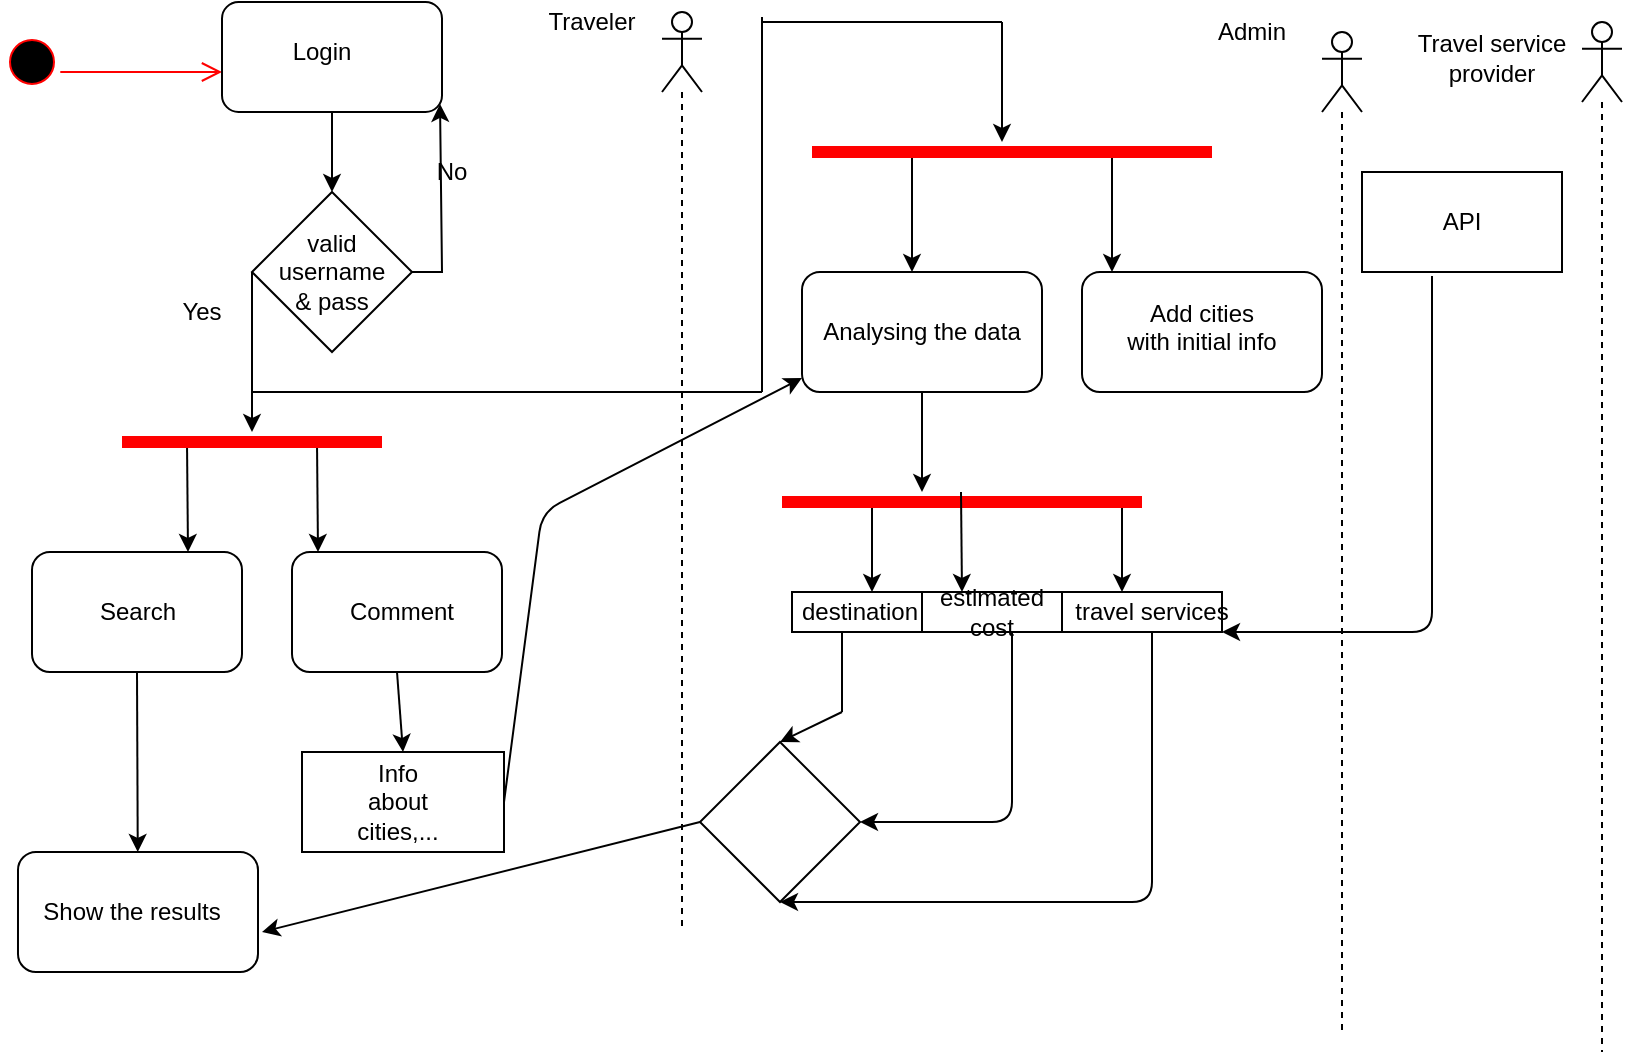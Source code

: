 <mxfile version="10.5.9" type="github"><diagram id="aAKf6Y4RXWgnfokOLUKR" name="Page-1"><mxGraphModel dx="840" dy="481" grid="1" gridSize="10" guides="1" tooltips="1" connect="1" arrows="1" fold="1" page="1" pageScale="1" pageWidth="850" pageHeight="1100" math="0" shadow="0"><root><mxCell id="0"/><mxCell id="1" parent="0"/><mxCell id="Zmdb9QCONFujfJcinuHS-10" value="" style="ellipse;html=1;shape=startState;fillColor=#000000;strokeColor=#ff0000;" vertex="1" parent="1"><mxGeometry x="20" y="20" width="30" height="30" as="geometry"/></mxCell><mxCell id="Zmdb9QCONFujfJcinuHS-11" value="" style="edgeStyle=orthogonalEdgeStyle;html=1;verticalAlign=bottom;endArrow=open;endSize=8;strokeColor=#ff0000;" edge="1" source="Zmdb9QCONFujfJcinuHS-10" parent="1" target="Zmdb9QCONFujfJcinuHS-12"><mxGeometry relative="1" as="geometry"><mxPoint x="190" y="35" as="targetPoint"/><Array as="points"><mxPoint x="110" y="40"/><mxPoint x="110" y="40"/></Array></mxGeometry></mxCell><mxCell id="Zmdb9QCONFujfJcinuHS-16" style="edgeStyle=none;rounded=0;orthogonalLoop=1;jettySize=auto;html=1;exitX=0.5;exitY=1;exitDx=0;exitDy=0;" edge="1" parent="1" source="Zmdb9QCONFujfJcinuHS-12" target="Zmdb9QCONFujfJcinuHS-14"><mxGeometry relative="1" as="geometry"/></mxCell><mxCell id="Zmdb9QCONFujfJcinuHS-12" value="" style="rounded=1;whiteSpace=wrap;html=1;" vertex="1" parent="1"><mxGeometry x="130" y="5" width="110" height="55" as="geometry"/></mxCell><mxCell id="Zmdb9QCONFujfJcinuHS-13" value="Login" style="text;html=1;strokeColor=none;fillColor=none;align=center;verticalAlign=middle;whiteSpace=wrap;rounded=0;" vertex="1" parent="1"><mxGeometry x="160" y="20" width="40" height="20" as="geometry"/></mxCell><mxCell id="Zmdb9QCONFujfJcinuHS-21" style="edgeStyle=none;rounded=0;orthogonalLoop=1;jettySize=auto;html=1;exitX=1;exitY=0.5;exitDx=0;exitDy=0;entryX=0.991;entryY=0.927;entryDx=0;entryDy=0;entryPerimeter=0;" edge="1" parent="1" source="Zmdb9QCONFujfJcinuHS-14" target="Zmdb9QCONFujfJcinuHS-12"><mxGeometry relative="1" as="geometry"><mxPoint x="240" y="70" as="targetPoint"/><Array as="points"><mxPoint x="240" y="140"/></Array></mxGeometry></mxCell><mxCell id="Zmdb9QCONFujfJcinuHS-22" style="edgeStyle=none;rounded=0;orthogonalLoop=1;jettySize=auto;html=1;exitX=0;exitY=0.5;exitDx=0;exitDy=0;" edge="1" parent="1" source="Zmdb9QCONFujfJcinuHS-14"><mxGeometry relative="1" as="geometry"><mxPoint x="145" y="220" as="targetPoint"/><Array as="points"/></mxGeometry></mxCell><mxCell id="Zmdb9QCONFujfJcinuHS-14" value="" style="rhombus;whiteSpace=wrap;html=1;" vertex="1" parent="1"><mxGeometry x="145" y="100" width="80" height="80" as="geometry"/></mxCell><mxCell id="Zmdb9QCONFujfJcinuHS-17" value="&lt;div&gt;valid username&lt;/div&gt;&lt;div&gt;&amp;amp; pass&lt;br&gt;&lt;/div&gt;" style="text;html=1;strokeColor=none;fillColor=none;align=center;verticalAlign=middle;whiteSpace=wrap;rounded=0;" vertex="1" parent="1"><mxGeometry x="165" y="130" width="40" height="20" as="geometry"/></mxCell><mxCell id="Zmdb9QCONFujfJcinuHS-23" value="Yes" style="text;html=1;strokeColor=none;fillColor=none;align=center;verticalAlign=middle;whiteSpace=wrap;rounded=0;" vertex="1" parent="1"><mxGeometry x="100" y="150" width="40" height="20" as="geometry"/></mxCell><mxCell id="Zmdb9QCONFujfJcinuHS-24" value="No" style="text;html=1;strokeColor=none;fillColor=none;align=center;verticalAlign=middle;whiteSpace=wrap;rounded=0;" vertex="1" parent="1"><mxGeometry x="225" y="80" width="40" height="20" as="geometry"/></mxCell><mxCell id="Zmdb9QCONFujfJcinuHS-36" style="edgeStyle=none;rounded=0;orthogonalLoop=1;jettySize=auto;html=1;exitX=0.25;exitY=0.5;exitDx=0;exitDy=0;exitPerimeter=0;" edge="1" parent="1" source="Zmdb9QCONFujfJcinuHS-25"><mxGeometry relative="1" as="geometry"><mxPoint x="113" y="280" as="targetPoint"/></mxGeometry></mxCell><mxCell id="Zmdb9QCONFujfJcinuHS-37" style="edgeStyle=none;rounded=0;orthogonalLoop=1;jettySize=auto;html=1;exitX=0.75;exitY=0.5;exitDx=0;exitDy=0;exitPerimeter=0;" edge="1" parent="1" source="Zmdb9QCONFujfJcinuHS-25"><mxGeometry relative="1" as="geometry"><mxPoint x="178" y="280" as="targetPoint"/></mxGeometry></mxCell><mxCell id="Zmdb9QCONFujfJcinuHS-25" value="" style="shape=line;html=1;strokeWidth=6;strokeColor=#ff0000;" vertex="1" parent="1"><mxGeometry x="80" y="220" width="130" height="10" as="geometry"/></mxCell><mxCell id="Zmdb9QCONFujfJcinuHS-38" value="" style="rounded=1;whiteSpace=wrap;html=1;" vertex="1" parent="1"><mxGeometry x="35" y="280" width="105" height="60" as="geometry"/></mxCell><mxCell id="Zmdb9QCONFujfJcinuHS-48" style="edgeStyle=none;rounded=0;orthogonalLoop=1;jettySize=auto;html=1;exitX=0.5;exitY=1;exitDx=0;exitDy=0;entryX=0.5;entryY=0;entryDx=0;entryDy=0;" edge="1" parent="1" source="Zmdb9QCONFujfJcinuHS-39" target="Zmdb9QCONFujfJcinuHS-42"><mxGeometry relative="1" as="geometry"/></mxCell><mxCell id="Zmdb9QCONFujfJcinuHS-39" value="" style="rounded=1;whiteSpace=wrap;html=1;" vertex="1" parent="1"><mxGeometry x="165" y="280" width="105" height="60" as="geometry"/></mxCell><mxCell id="Zmdb9QCONFujfJcinuHS-40" value="Search" style="text;html=1;strokeColor=none;fillColor=none;align=center;verticalAlign=middle;whiteSpace=wrap;rounded=0;" vertex="1" parent="1"><mxGeometry x="67.5" y="300" width="40" height="20" as="geometry"/></mxCell><mxCell id="Zmdb9QCONFujfJcinuHS-41" value="Comment" style="text;html=1;strokeColor=none;fillColor=none;align=center;verticalAlign=middle;whiteSpace=wrap;rounded=0;" vertex="1" parent="1"><mxGeometry x="200" y="300" width="40" height="20" as="geometry"/></mxCell><mxCell id="Zmdb9QCONFujfJcinuHS-42" value="" style="rounded=0;whiteSpace=wrap;html=1;" vertex="1" parent="1"><mxGeometry x="170" y="380" width="101" height="50" as="geometry"/></mxCell><mxCell id="Zmdb9QCONFujfJcinuHS-43" value="Info about cities,..." style="text;html=1;strokeColor=none;fillColor=none;align=center;verticalAlign=middle;whiteSpace=wrap;rounded=0;" vertex="1" parent="1"><mxGeometry x="197.5" y="395" width="40" height="20" as="geometry"/></mxCell><mxCell id="Zmdb9QCONFujfJcinuHS-49" value="" style="shape=umlLifeline;participant=umlActor;perimeter=lifelinePerimeter;whiteSpace=wrap;html=1;container=1;collapsible=0;recursiveResize=0;verticalAlign=top;spacingTop=36;labelBackgroundColor=#ffffff;outlineConnect=0;" vertex="1" parent="1"><mxGeometry x="350" y="10" width="20" height="460" as="geometry"/></mxCell><mxCell id="Zmdb9QCONFujfJcinuHS-50" value="Traveler" style="text;html=1;strokeColor=none;fillColor=none;align=center;verticalAlign=middle;whiteSpace=wrap;rounded=0;" vertex="1" parent="1"><mxGeometry x="290" y="5" width="50" height="20" as="geometry"/></mxCell><mxCell id="Zmdb9QCONFujfJcinuHS-60" style="edgeStyle=none;rounded=0;orthogonalLoop=1;jettySize=auto;html=1;exitX=0.25;exitY=0.5;exitDx=0;exitDy=0;exitPerimeter=0;" edge="1" parent="1" source="Zmdb9QCONFujfJcinuHS-51"><mxGeometry relative="1" as="geometry"><mxPoint x="475" y="140" as="targetPoint"/></mxGeometry></mxCell><mxCell id="Zmdb9QCONFujfJcinuHS-61" style="edgeStyle=none;rounded=0;orthogonalLoop=1;jettySize=auto;html=1;exitX=0.75;exitY=0.5;exitDx=0;exitDy=0;exitPerimeter=0;" edge="1" parent="1" source="Zmdb9QCONFujfJcinuHS-51"><mxGeometry relative="1" as="geometry"><mxPoint x="575" y="140" as="targetPoint"/></mxGeometry></mxCell><mxCell id="Zmdb9QCONFujfJcinuHS-51" value="" style="shape=line;html=1;strokeWidth=6;strokeColor=#ff0000;" vertex="1" parent="1"><mxGeometry x="425" y="75" width="200" height="10" as="geometry"/></mxCell><mxCell id="Zmdb9QCONFujfJcinuHS-53" value="" style="endArrow=none;html=1;" edge="1" parent="1"><mxGeometry width="50" height="50" relative="1" as="geometry"><mxPoint x="145" y="200" as="sourcePoint"/><mxPoint x="400" y="200" as="targetPoint"/></mxGeometry></mxCell><mxCell id="Zmdb9QCONFujfJcinuHS-54" value="" style="endArrow=none;html=1;" edge="1" parent="1"><mxGeometry width="50" height="50" relative="1" as="geometry"><mxPoint x="400" y="200" as="sourcePoint"/><mxPoint x="400" y="30" as="targetPoint"/></mxGeometry></mxCell><mxCell id="Zmdb9QCONFujfJcinuHS-56" value="" style="endArrow=none;html=1;" edge="1" parent="1"><mxGeometry width="50" height="50" relative="1" as="geometry"><mxPoint x="520" y="15" as="sourcePoint"/><mxPoint x="400" y="15" as="targetPoint"/></mxGeometry></mxCell><mxCell id="Zmdb9QCONFujfJcinuHS-57" value="" style="endArrow=none;html=1;" edge="1" parent="1"><mxGeometry width="50" height="50" relative="1" as="geometry"><mxPoint x="400" y="32.5" as="sourcePoint"/><mxPoint x="400" y="12.5" as="targetPoint"/></mxGeometry></mxCell><mxCell id="Zmdb9QCONFujfJcinuHS-59" value="" style="endArrow=classic;html=1;" edge="1" parent="1"><mxGeometry width="50" height="50" relative="1" as="geometry"><mxPoint x="520" y="15" as="sourcePoint"/><mxPoint x="520" y="75" as="targetPoint"/></mxGeometry></mxCell><mxCell id="Zmdb9QCONFujfJcinuHS-67" style="edgeStyle=none;rounded=0;orthogonalLoop=1;jettySize=auto;html=1;exitX=0.5;exitY=1;exitDx=0;exitDy=0;" edge="1" parent="1" source="Zmdb9QCONFujfJcinuHS-62"><mxGeometry relative="1" as="geometry"><mxPoint x="480" y="250" as="targetPoint"/></mxGeometry></mxCell><mxCell id="Zmdb9QCONFujfJcinuHS-62" value="Analysing the data" style="rounded=1;whiteSpace=wrap;html=1;" vertex="1" parent="1"><mxGeometry x="420" y="140" width="120" height="60" as="geometry"/></mxCell><mxCell id="Zmdb9QCONFujfJcinuHS-63" value="" style="rounded=1;whiteSpace=wrap;html=1;" vertex="1" parent="1"><mxGeometry x="560" y="140" width="120" height="60" as="geometry"/></mxCell><mxCell id="Zmdb9QCONFujfJcinuHS-64" value="&lt;div&gt;Add cities &lt;br&gt;&lt;/div&gt;&lt;div&gt;with initial info&lt;/div&gt;&lt;div&gt;&lt;br&gt;&lt;/div&gt;" style="text;html=1;strokeColor=none;fillColor=none;align=center;verticalAlign=middle;whiteSpace=wrap;rounded=0;" vertex="1" parent="1"><mxGeometry x="580" y="150" width="80" height="50" as="geometry"/></mxCell><mxCell id="Zmdb9QCONFujfJcinuHS-66" value="" style="endArrow=classic;html=1;exitX=1;exitY=0.5;exitDx=0;exitDy=0;entryX=0;entryY=0.883;entryDx=0;entryDy=0;entryPerimeter=0;" edge="1" parent="1" source="Zmdb9QCONFujfJcinuHS-42" target="Zmdb9QCONFujfJcinuHS-62"><mxGeometry width="50" height="50" relative="1" as="geometry"><mxPoint x="265" y="430" as="sourcePoint"/><mxPoint x="320" y="405" as="targetPoint"/><Array as="points"><mxPoint x="290" y="260"/></Array></mxGeometry></mxCell><mxCell id="Zmdb9QCONFujfJcinuHS-68" value="" style="rounded=0;whiteSpace=wrap;html=1;" vertex="1" parent="1"><mxGeometry x="415" y="300" width="65" height="20" as="geometry"/></mxCell><mxCell id="Zmdb9QCONFujfJcinuHS-73" style="edgeStyle=none;rounded=0;orthogonalLoop=1;jettySize=auto;html=1;exitX=0.25;exitY=0.5;exitDx=0;exitDy=0;exitPerimeter=0;" edge="1" parent="1" source="Zmdb9QCONFujfJcinuHS-69"><mxGeometry relative="1" as="geometry"><mxPoint x="455" y="300" as="targetPoint"/></mxGeometry></mxCell><mxCell id="Zmdb9QCONFujfJcinuHS-74" style="edgeStyle=none;rounded=0;orthogonalLoop=1;jettySize=auto;html=1;exitX=0.75;exitY=0.5;exitDx=0;exitDy=0;exitPerimeter=0;" edge="1" parent="1" source="Zmdb9QCONFujfJcinuHS-69"><mxGeometry relative="1" as="geometry"><mxPoint x="580" y="300" as="targetPoint"/><Array as="points"><mxPoint x="580" y="255"/></Array></mxGeometry></mxCell><mxCell id="Zmdb9QCONFujfJcinuHS-69" value="" style="shape=line;html=1;strokeWidth=6;strokeColor=#ff0000;" vertex="1" parent="1"><mxGeometry x="410" y="180" width="180" height="150" as="geometry"/></mxCell><mxCell id="Zmdb9QCONFujfJcinuHS-76" value="" style="endArrow=classic;html=1;" edge="1" parent="1"><mxGeometry width="50" height="50" relative="1" as="geometry"><mxPoint x="499.5" y="250" as="sourcePoint"/><mxPoint x="500" y="300" as="targetPoint"/></mxGeometry></mxCell><mxCell id="Zmdb9QCONFujfJcinuHS-77" value="" style="rounded=0;whiteSpace=wrap;html=1;" vertex="1" parent="1"><mxGeometry x="480" y="300" width="70" height="20" as="geometry"/></mxCell><mxCell id="Zmdb9QCONFujfJcinuHS-82" value="" style="rounded=0;whiteSpace=wrap;html=1;" vertex="1" parent="1"><mxGeometry x="550" y="300" width="80" height="20" as="geometry"/></mxCell><mxCell id="Zmdb9QCONFujfJcinuHS-88" value="destination" style="text;html=1;strokeColor=none;fillColor=none;align=center;verticalAlign=middle;whiteSpace=wrap;rounded=0;" vertex="1" parent="1"><mxGeometry x="430" y="300" width="38" height="20" as="geometry"/></mxCell><mxCell id="Zmdb9QCONFujfJcinuHS-89" value="estimated cost" style="text;html=1;strokeColor=none;fillColor=none;align=center;verticalAlign=middle;whiteSpace=wrap;rounded=0;" vertex="1" parent="1"><mxGeometry x="495" y="300" width="40" height="20" as="geometry"/></mxCell><mxCell id="Zmdb9QCONFujfJcinuHS-92" value="travel services" style="text;html=1;strokeColor=none;fillColor=none;align=center;verticalAlign=middle;whiteSpace=wrap;rounded=0;" vertex="1" parent="1"><mxGeometry x="550" y="300" width="90" height="20" as="geometry"/></mxCell><mxCell id="Zmdb9QCONFujfJcinuHS-93" value="" style="endArrow=classic;html=1;exitX=0.5;exitY=1;exitDx=0;exitDy=0;" edge="1" parent="1" source="Zmdb9QCONFujfJcinuHS-38" target="Zmdb9QCONFujfJcinuHS-94"><mxGeometry width="50" height="50" relative="1" as="geometry"><mxPoint x="20" y="540" as="sourcePoint"/><mxPoint x="88" y="460" as="targetPoint"/></mxGeometry></mxCell><mxCell id="Zmdb9QCONFujfJcinuHS-94" value="" style="rounded=1;whiteSpace=wrap;html=1;" vertex="1" parent="1"><mxGeometry x="28" y="430" width="120" height="60" as="geometry"/></mxCell><mxCell id="Zmdb9QCONFujfJcinuHS-95" value="Show the results" style="text;html=1;strokeColor=none;fillColor=none;align=center;verticalAlign=middle;whiteSpace=wrap;rounded=0;" vertex="1" parent="1"><mxGeometry x="20" y="440" width="130" height="40" as="geometry"/></mxCell><mxCell id="Zmdb9QCONFujfJcinuHS-96" value="" style="rhombus;whiteSpace=wrap;html=1;" vertex="1" parent="1"><mxGeometry x="369" y="375" width="80" height="80" as="geometry"/></mxCell><mxCell id="Zmdb9QCONFujfJcinuHS-99" value="" style="endArrow=none;html=1;" edge="1" parent="1"><mxGeometry width="50" height="50" relative="1" as="geometry"><mxPoint x="440" y="320" as="sourcePoint"/><mxPoint x="440" y="360" as="targetPoint"/></mxGeometry></mxCell><mxCell id="Zmdb9QCONFujfJcinuHS-101" value="" style="endArrow=classic;html=1;exitX=0.75;exitY=1;exitDx=0;exitDy=0;entryX=1;entryY=0.5;entryDx=0;entryDy=0;" edge="1" parent="1" source="Zmdb9QCONFujfJcinuHS-89" target="Zmdb9QCONFujfJcinuHS-96"><mxGeometry width="50" height="50" relative="1" as="geometry"><mxPoint x="520" y="330" as="sourcePoint"/><mxPoint x="70" y="510" as="targetPoint"/><Array as="points"><mxPoint x="525" y="415"/></Array></mxGeometry></mxCell><mxCell id="Zmdb9QCONFujfJcinuHS-102" value="" style="endArrow=classic;html=1;entryX=0.5;entryY=0;entryDx=0;entryDy=0;" edge="1" parent="1" target="Zmdb9QCONFujfJcinuHS-96"><mxGeometry width="50" height="50" relative="1" as="geometry"><mxPoint x="440" y="360" as="sourcePoint"/><mxPoint x="70" y="510" as="targetPoint"/></mxGeometry></mxCell><mxCell id="Zmdb9QCONFujfJcinuHS-103" value="" style="endArrow=classic;html=1;exitX=0.5;exitY=1;exitDx=0;exitDy=0;entryX=0.5;entryY=1;entryDx=0;entryDy=0;" edge="1" parent="1" source="Zmdb9QCONFujfJcinuHS-92" target="Zmdb9QCONFujfJcinuHS-96"><mxGeometry width="50" height="50" relative="1" as="geometry"><mxPoint x="20" y="560" as="sourcePoint"/><mxPoint x="70" y="510" as="targetPoint"/><Array as="points"><mxPoint x="595" y="455"/></Array></mxGeometry></mxCell><mxCell id="Zmdb9QCONFujfJcinuHS-104" value="" style="endArrow=classic;html=1;exitX=0;exitY=0.5;exitDx=0;exitDy=0;entryX=1;entryY=0.75;entryDx=0;entryDy=0;" edge="1" parent="1" source="Zmdb9QCONFujfJcinuHS-96" target="Zmdb9QCONFujfJcinuHS-95"><mxGeometry width="50" height="50" relative="1" as="geometry"><mxPoint x="20" y="560" as="sourcePoint"/><mxPoint x="70" y="510" as="targetPoint"/></mxGeometry></mxCell><mxCell id="Zmdb9QCONFujfJcinuHS-105" value="" style="shape=umlLifeline;participant=umlActor;perimeter=lifelinePerimeter;whiteSpace=wrap;html=1;container=1;collapsible=0;recursiveResize=0;verticalAlign=top;spacingTop=36;labelBackgroundColor=#ffffff;outlineConnect=0;" vertex="1" parent="1"><mxGeometry x="680" y="20" width="20" height="500" as="geometry"/></mxCell><mxCell id="Zmdb9QCONFujfJcinuHS-106" value="Admin" style="text;html=1;strokeColor=none;fillColor=none;align=center;verticalAlign=middle;whiteSpace=wrap;rounded=0;" vertex="1" parent="1"><mxGeometry x="625" y="10" width="40" height="20" as="geometry"/></mxCell><mxCell id="Zmdb9QCONFujfJcinuHS-107" value="" style="shape=umlLifeline;participant=umlActor;perimeter=lifelinePerimeter;whiteSpace=wrap;html=1;container=1;collapsible=0;recursiveResize=0;verticalAlign=top;spacingTop=36;labelBackgroundColor=#ffffff;outlineConnect=0;" vertex="1" parent="1"><mxGeometry x="810" y="15" width="20" height="515" as="geometry"/></mxCell><mxCell id="Zmdb9QCONFujfJcinuHS-108" value="Travel service provider" style="text;html=1;strokeColor=none;fillColor=none;align=center;verticalAlign=middle;whiteSpace=wrap;rounded=0;" vertex="1" parent="1"><mxGeometry x="720" y="23" width="90" height="20" as="geometry"/></mxCell><mxCell id="Zmdb9QCONFujfJcinuHS-109" value="" style="rounded=0;whiteSpace=wrap;html=1;" vertex="1" parent="1"><mxGeometry x="700" y="90" width="100" height="50" as="geometry"/></mxCell><mxCell id="Zmdb9QCONFujfJcinuHS-110" value="API" style="text;html=1;strokeColor=none;fillColor=none;align=center;verticalAlign=middle;whiteSpace=wrap;rounded=0;" vertex="1" parent="1"><mxGeometry x="730" y="105" width="40" height="20" as="geometry"/></mxCell><mxCell id="Zmdb9QCONFujfJcinuHS-111" value="" style="endArrow=classic;html=1;exitX=0.35;exitY=1.04;exitDx=0;exitDy=0;exitPerimeter=0;entryX=0.889;entryY=1;entryDx=0;entryDy=0;entryPerimeter=0;" edge="1" parent="1" source="Zmdb9QCONFujfJcinuHS-109" target="Zmdb9QCONFujfJcinuHS-92"><mxGeometry width="50" height="50" relative="1" as="geometry"><mxPoint x="730" y="190" as="sourcePoint"/><mxPoint x="780" y="140" as="targetPoint"/><Array as="points"><mxPoint x="735" y="320"/></Array></mxGeometry></mxCell></root></mxGraphModel></diagram></mxfile>